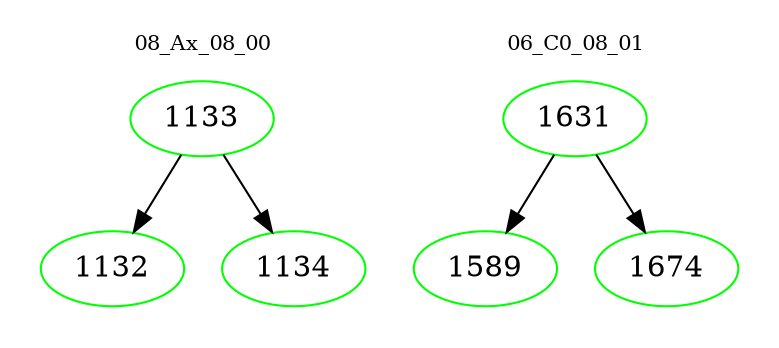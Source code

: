 digraph{
subgraph cluster_0 {
color = white
label = "08_Ax_08_00";
fontsize=10;
T0_1133 [label="1133", color="green"]
T0_1133 -> T0_1132 [color="black"]
T0_1132 [label="1132", color="green"]
T0_1133 -> T0_1134 [color="black"]
T0_1134 [label="1134", color="green"]
}
subgraph cluster_1 {
color = white
label = "06_C0_08_01";
fontsize=10;
T1_1631 [label="1631", color="green"]
T1_1631 -> T1_1589 [color="black"]
T1_1589 [label="1589", color="green"]
T1_1631 -> T1_1674 [color="black"]
T1_1674 [label="1674", color="green"]
}
}
